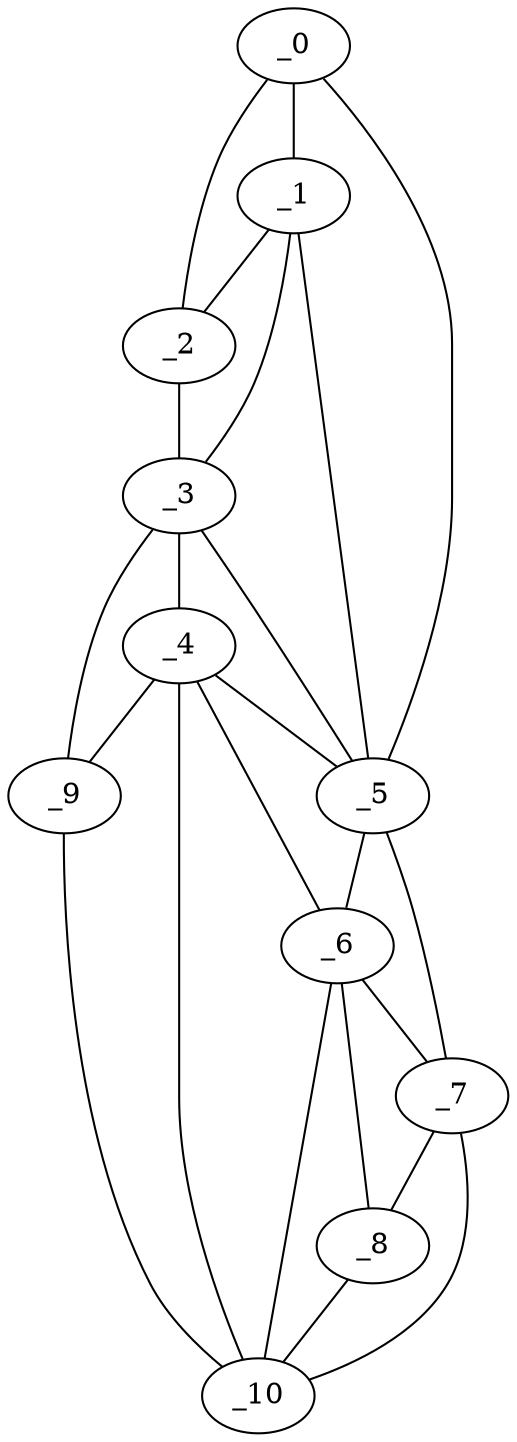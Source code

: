 graph "obj53__105.gxl" {
	_0	 [x=7,
		y=46];
	_1	 [x=25,
		y=37];
	_0 -- _1	 [valence=2];
	_2	 [x=41,
		y=24];
	_0 -- _2	 [valence=1];
	_5	 [x=80,
		y=88];
	_0 -- _5	 [valence=1];
	_1 -- _2	 [valence=2];
	_3	 [x=63,
		y=27];
	_1 -- _3	 [valence=2];
	_1 -- _5	 [valence=2];
	_2 -- _3	 [valence=1];
	_4	 [x=73,
		y=31];
	_3 -- _4	 [valence=2];
	_3 -- _5	 [valence=2];
	_9	 [x=114,
		y=36];
	_3 -- _9	 [valence=1];
	_4 -- _5	 [valence=1];
	_6	 [x=96,
		y=86];
	_4 -- _6	 [valence=2];
	_4 -- _9	 [valence=2];
	_10	 [x=120,
		y=63];
	_4 -- _10	 [valence=2];
	_5 -- _6	 [valence=2];
	_7	 [x=102,
		y=94];
	_5 -- _7	 [valence=1];
	_6 -- _7	 [valence=1];
	_8	 [x=107,
		y=85];
	_6 -- _8	 [valence=2];
	_6 -- _10	 [valence=2];
	_7 -- _8	 [valence=1];
	_7 -- _10	 [valence=1];
	_8 -- _10	 [valence=2];
	_9 -- _10	 [valence=1];
}
